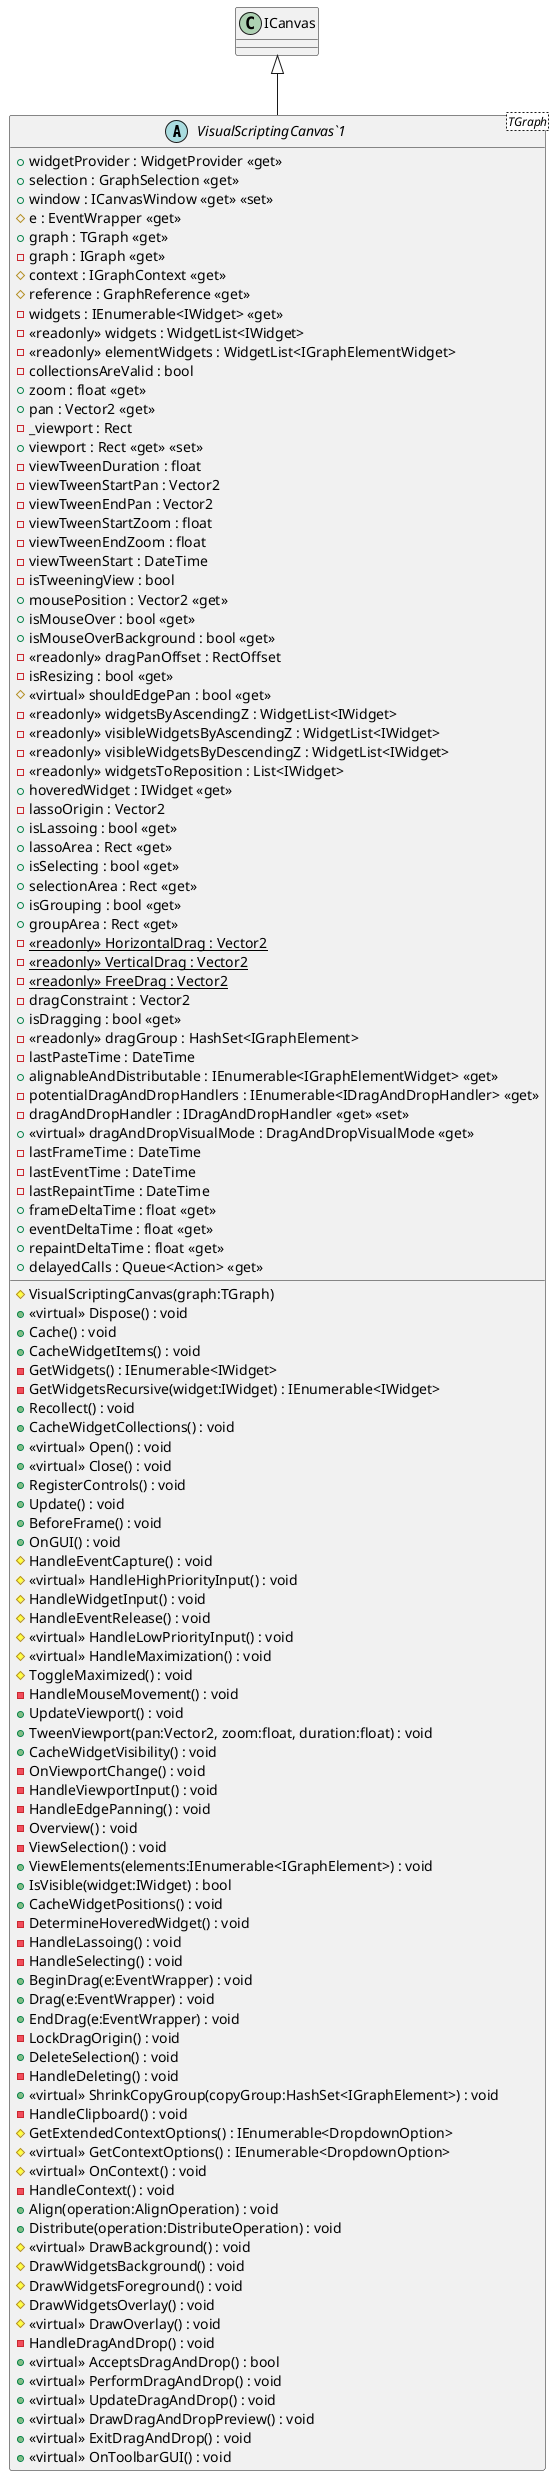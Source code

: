 @startuml
abstract class "VisualScriptingCanvas`1"<TGraph> {
    + widgetProvider : WidgetProvider <<get>>
    + selection : GraphSelection <<get>>
    + window : ICanvasWindow <<get>> <<set>>
    # e : EventWrapper <<get>>
    + graph : TGraph <<get>>
    - graph : IGraph <<get>>
    # VisualScriptingCanvas(graph:TGraph)
    + <<virtual>> Dispose() : void
    # context : IGraphContext <<get>>
    # reference : GraphReference <<get>>
    + Cache() : void
    + CacheWidgetItems() : void
    - widgets : IEnumerable<IWidget> <<get>>
    - <<readonly>> widgets : WidgetList<IWidget>
    - <<readonly>> elementWidgets : WidgetList<IGraphElementWidget>
    - GetWidgets() : IEnumerable<IWidget>
    - GetWidgetsRecursive(widget:IWidget) : IEnumerable<IWidget>
    - collectionsAreValid : bool
    + Recollect() : void
    + CacheWidgetCollections() : void
    + <<virtual>> Open() : void
    + <<virtual>> Close() : void
    + RegisterControls() : void
    + Update() : void
    + BeforeFrame() : void
    + OnGUI() : void
    # HandleEventCapture() : void
    # <<virtual>> HandleHighPriorityInput() : void
    # HandleWidgetInput() : void
    # HandleEventRelease() : void
    # <<virtual>> HandleLowPriorityInput() : void
    # <<virtual>> HandleMaximization() : void
    # ToggleMaximized() : void
    + zoom : float <<get>>
    + pan : Vector2 <<get>>
    - _viewport : Rect
    + viewport : Rect <<get>> <<set>>
    - viewTweenDuration : float
    - viewTweenStartPan : Vector2
    - viewTweenEndPan : Vector2
    - viewTweenStartZoom : float
    - viewTweenEndZoom : float
    - viewTweenStart : DateTime
    - isTweeningView : bool
    + mousePosition : Vector2 <<get>>
    - HandleMouseMovement() : void
    + isMouseOver : bool <<get>>
    + isMouseOverBackground : bool <<get>>
    - <<readonly>> dragPanOffset : RectOffset
    - isResizing : bool <<get>>
    # <<virtual>> shouldEdgePan : bool <<get>>
    - <<readonly>> widgetsByAscendingZ : WidgetList<IWidget>
    - <<readonly>> visibleWidgetsByAscendingZ : WidgetList<IWidget>
    - <<readonly>> visibleWidgetsByDescendingZ : WidgetList<IWidget>
    + UpdateViewport() : void
    + TweenViewport(pan:Vector2, zoom:float, duration:float) : void
    + CacheWidgetVisibility() : void
    - OnViewportChange() : void
    - HandleViewportInput() : void
    - HandleEdgePanning() : void
    - Overview() : void
    - ViewSelection() : void
    + ViewElements(elements:IEnumerable<IGraphElement>) : void
    + IsVisible(widget:IWidget) : bool
    - <<readonly>> widgetsToReposition : List<IWidget>
    + CacheWidgetPositions() : void
    + hoveredWidget : IWidget <<get>>
    - DetermineHoveredWidget() : void
    - lassoOrigin : Vector2
    + isLassoing : bool <<get>>
    + lassoArea : Rect <<get>>
    - HandleLassoing() : void
    + isSelecting : bool <<get>>
    + selectionArea : Rect <<get>>
    - HandleSelecting() : void
    + isGrouping : bool <<get>>
    + groupArea : Rect <<get>>
    - {static} <<readonly>> HorizontalDrag : Vector2
    - {static} <<readonly>> VerticalDrag : Vector2
    - {static} <<readonly>> FreeDrag : Vector2
    - dragConstraint : Vector2
    + isDragging : bool <<get>>
    - <<readonly>> dragGroup : HashSet<IGraphElement>
    + BeginDrag(e:EventWrapper) : void
    + Drag(e:EventWrapper) : void
    + EndDrag(e:EventWrapper) : void
    - LockDragOrigin() : void
    + DeleteSelection() : void
    - HandleDeleting() : void
    + <<virtual>> ShrinkCopyGroup(copyGroup:HashSet<IGraphElement>) : void
    - lastPasteTime : DateTime
    - HandleClipboard() : void
    # GetExtendedContextOptions() : IEnumerable<DropdownOption>
    # <<virtual>> GetContextOptions() : IEnumerable<DropdownOption>
    # <<virtual>> OnContext() : void
    - HandleContext() : void
    + alignableAndDistributable : IEnumerable<IGraphElementWidget> <<get>>
    + Align(operation:AlignOperation) : void
    + Distribute(operation:DistributeOperation) : void
    # <<virtual>> DrawBackground() : void
    # DrawWidgetsBackground() : void
    # DrawWidgetsForeground() : void
    # DrawWidgetsOverlay() : void
    # <<virtual>> DrawOverlay() : void
    - potentialDragAndDropHandlers : IEnumerable<IDragAndDropHandler> <<get>>
    - dragAndDropHandler : IDragAndDropHandler <<get>> <<set>>
    - HandleDragAndDrop() : void
    + <<virtual>> dragAndDropVisualMode : DragAndDropVisualMode <<get>>
    + <<virtual>> AcceptsDragAndDrop() : bool
    + <<virtual>> PerformDragAndDrop() : void
    + <<virtual>> UpdateDragAndDrop() : void
    + <<virtual>> DrawDragAndDropPreview() : void
    + <<virtual>> ExitDragAndDrop() : void
    - lastFrameTime : DateTime
    - lastEventTime : DateTime
    - lastRepaintTime : DateTime
    + frameDeltaTime : float <<get>>
    + eventDeltaTime : float <<get>>
    + repaintDeltaTime : float <<get>>
    + <<virtual>> OnToolbarGUI() : void
    + delayedCalls : Queue<Action> <<get>>
}
ICanvas <|-- "VisualScriptingCanvas`1"
@enduml
